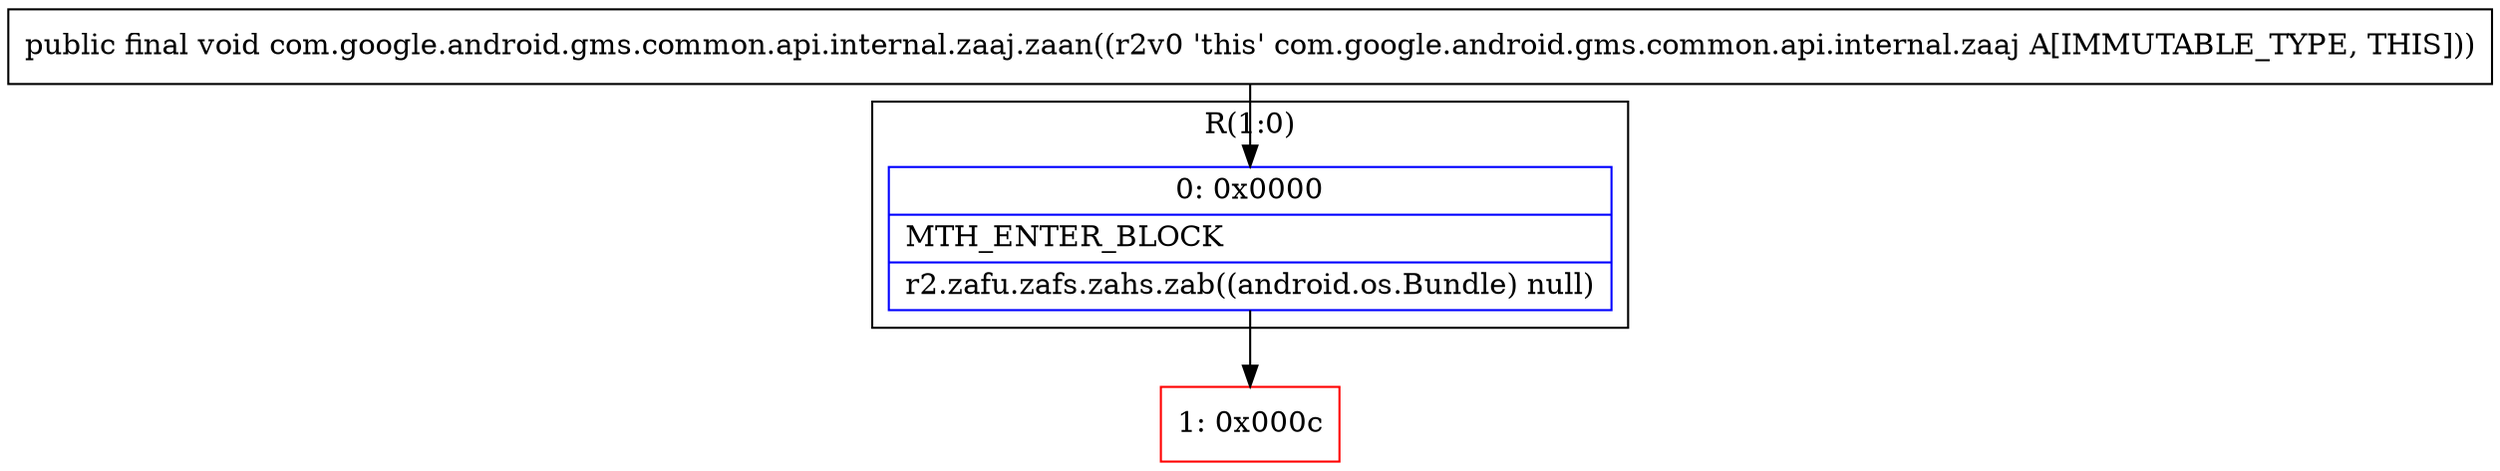 digraph "CFG forcom.google.android.gms.common.api.internal.zaaj.zaan()V" {
subgraph cluster_Region_1247628208 {
label = "R(1:0)";
node [shape=record,color=blue];
Node_0 [shape=record,label="{0\:\ 0x0000|MTH_ENTER_BLOCK\l|r2.zafu.zafs.zahs.zab((android.os.Bundle) null)\l}"];
}
Node_1 [shape=record,color=red,label="{1\:\ 0x000c}"];
MethodNode[shape=record,label="{public final void com.google.android.gms.common.api.internal.zaaj.zaan((r2v0 'this' com.google.android.gms.common.api.internal.zaaj A[IMMUTABLE_TYPE, THIS])) }"];
MethodNode -> Node_0;
Node_0 -> Node_1;
}

